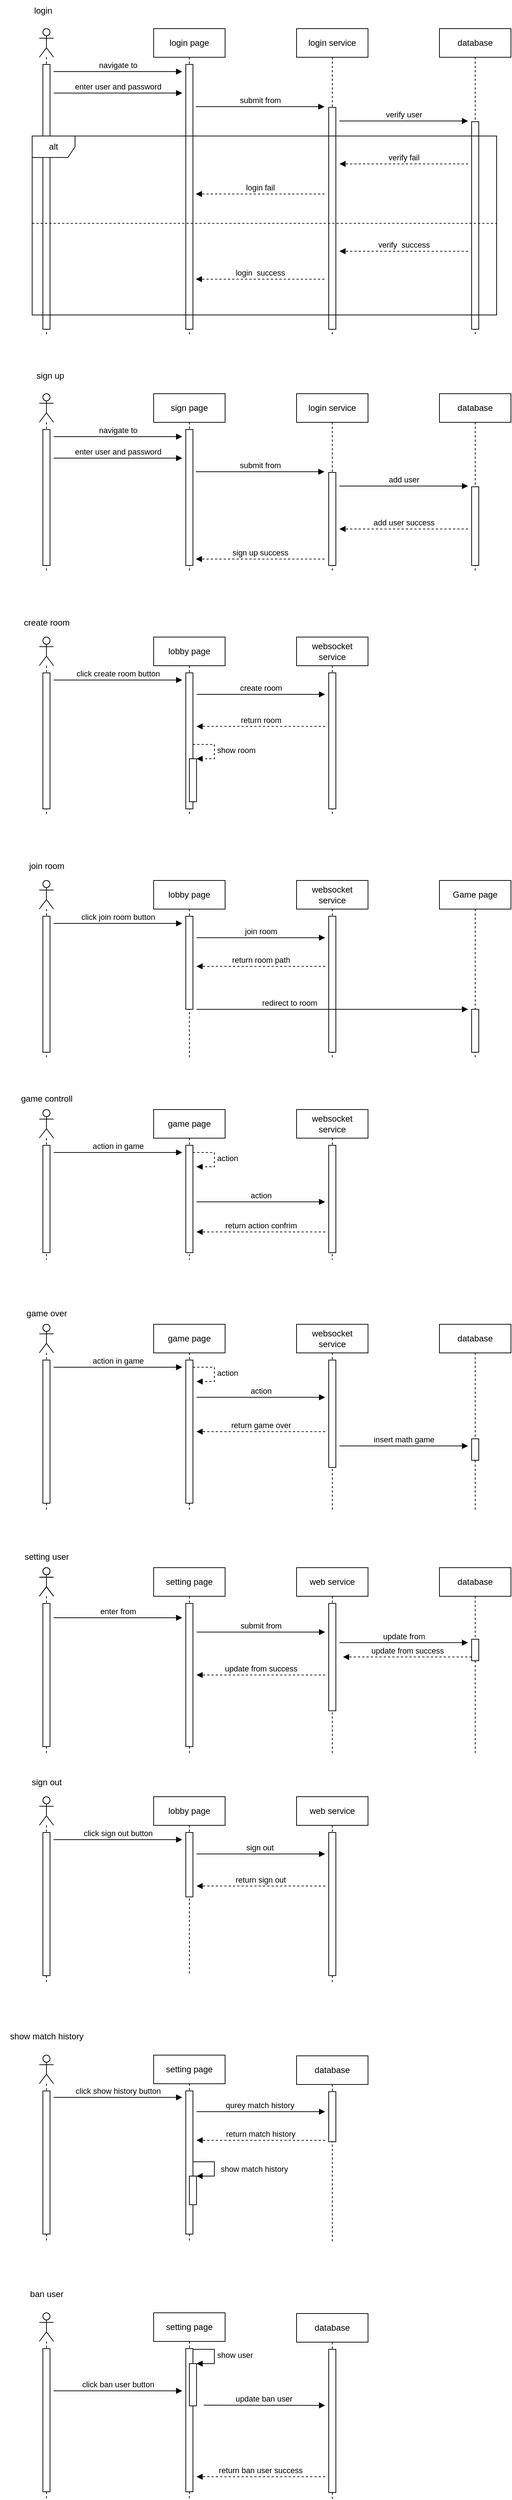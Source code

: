 <mxfile version="20.8.16" type="github">
  <diagram id="D7Ft3t2FLeEAVYgGRKPb" name="Page-1">
    <mxGraphModel dx="1434" dy="796" grid="1" gridSize="10" guides="1" tooltips="1" connect="1" arrows="1" fold="1" page="1" pageScale="1" pageWidth="850" pageHeight="1100" math="0" shadow="0">
      <root>
        <mxCell id="0" />
        <mxCell id="1" parent="0" />
        <mxCell id="2" value="" style="shape=umlLifeline;participant=umlActor;perimeter=lifelinePerimeter;whiteSpace=wrap;html=1;container=1;collapsible=0;recursiveResize=0;verticalAlign=top;spacingTop=36;outlineConnect=0;" parent="1" vertex="1">
          <mxGeometry x="110" y="90" width="20" height="430" as="geometry" />
        </mxCell>
        <mxCell id="7" value="" style="html=1;points=[];perimeter=orthogonalPerimeter;" parent="2" vertex="1">
          <mxGeometry x="5" y="50" width="10" height="370" as="geometry" />
        </mxCell>
        <mxCell id="3" value="login" style="text;html=1;align=center;verticalAlign=middle;resizable=0;points=[];autosize=1;strokeColor=none;fillColor=none;" parent="1" vertex="1">
          <mxGeometry x="90" y="50" width="50" height="30" as="geometry" />
        </mxCell>
        <mxCell id="4" value="login page" style="shape=umlLifeline;perimeter=lifelinePerimeter;whiteSpace=wrap;html=1;container=1;collapsible=0;recursiveResize=0;outlineConnect=0;" parent="1" vertex="1">
          <mxGeometry x="270" y="90" width="100" height="430" as="geometry" />
        </mxCell>
        <mxCell id="8" value="" style="html=1;points=[];perimeter=orthogonalPerimeter;" parent="4" vertex="1">
          <mxGeometry x="45" y="50" width="10" height="370" as="geometry" />
        </mxCell>
        <mxCell id="5" value="login service" style="shape=umlLifeline;perimeter=lifelinePerimeter;whiteSpace=wrap;html=1;container=1;collapsible=0;recursiveResize=0;outlineConnect=0;" parent="1" vertex="1">
          <mxGeometry x="470" y="90" width="100" height="430" as="geometry" />
        </mxCell>
        <mxCell id="13" value="" style="html=1;points=[];perimeter=orthogonalPerimeter;" parent="5" vertex="1">
          <mxGeometry x="45" y="110" width="10" height="310" as="geometry" />
        </mxCell>
        <mxCell id="6" value="database" style="shape=umlLifeline;perimeter=lifelinePerimeter;whiteSpace=wrap;html=1;container=1;collapsible=0;recursiveResize=0;outlineConnect=0;" parent="1" vertex="1">
          <mxGeometry x="670" y="90" width="100" height="430" as="geometry" />
        </mxCell>
        <mxCell id="15" value="" style="html=1;points=[];perimeter=orthogonalPerimeter;" parent="6" vertex="1">
          <mxGeometry x="45" y="130" width="10" height="290" as="geometry" />
        </mxCell>
        <mxCell id="10" value="navigate to" style="html=1;verticalAlign=bottom;endArrow=block;" parent="1" edge="1">
          <mxGeometry width="80" relative="1" as="geometry">
            <mxPoint x="130" y="150" as="sourcePoint" />
            <mxPoint x="310" y="150" as="targetPoint" />
          </mxGeometry>
        </mxCell>
        <mxCell id="11" value="enter user and password" style="html=1;verticalAlign=bottom;endArrow=block;" parent="1" edge="1">
          <mxGeometry width="80" relative="1" as="geometry">
            <mxPoint x="130" y="180" as="sourcePoint" />
            <mxPoint x="310" y="180" as="targetPoint" />
          </mxGeometry>
        </mxCell>
        <mxCell id="12" value="submit from" style="html=1;verticalAlign=bottom;endArrow=block;" parent="1" edge="1">
          <mxGeometry width="80" relative="1" as="geometry">
            <mxPoint x="329" y="199" as="sourcePoint" />
            <mxPoint x="509" y="199" as="targetPoint" />
          </mxGeometry>
        </mxCell>
        <mxCell id="14" value="verify user" style="html=1;verticalAlign=bottom;endArrow=block;" parent="1" edge="1">
          <mxGeometry width="80" relative="1" as="geometry">
            <mxPoint x="530" y="219" as="sourcePoint" />
            <mxPoint x="710" y="219" as="targetPoint" />
          </mxGeometry>
        </mxCell>
        <mxCell id="16" value="verify fail" style="html=1;verticalAlign=bottom;endArrow=block;dashed=1;" parent="1" edge="1">
          <mxGeometry width="80" relative="1" as="geometry">
            <mxPoint x="710" y="279" as="sourcePoint" />
            <mxPoint x="530" y="279" as="targetPoint" />
            <mxPoint as="offset" />
          </mxGeometry>
        </mxCell>
        <mxCell id="17" value="verify&amp;nbsp; success" style="html=1;verticalAlign=bottom;endArrow=block;dashed=1;" parent="1" edge="1">
          <mxGeometry width="80" relative="1" as="geometry">
            <mxPoint x="710" y="401" as="sourcePoint" />
            <mxPoint x="530" y="401" as="targetPoint" />
            <mxPoint as="offset" />
          </mxGeometry>
        </mxCell>
        <mxCell id="18" value="login fail" style="html=1;verticalAlign=bottom;endArrow=block;dashed=1;" parent="1" edge="1">
          <mxGeometry width="80" relative="1" as="geometry">
            <mxPoint x="509" y="321" as="sourcePoint" />
            <mxPoint x="329" y="321" as="targetPoint" />
            <mxPoint as="offset" />
          </mxGeometry>
        </mxCell>
        <mxCell id="19" value="login&amp;nbsp; success" style="html=1;verticalAlign=bottom;endArrow=block;dashed=1;" parent="1" edge="1">
          <mxGeometry width="80" relative="1" as="geometry">
            <mxPoint x="509" y="440" as="sourcePoint" />
            <mxPoint x="329" y="440" as="targetPoint" />
            <mxPoint as="offset" />
          </mxGeometry>
        </mxCell>
        <mxCell id="20" value="alt" style="shape=umlFrame;whiteSpace=wrap;html=1;" parent="1" vertex="1">
          <mxGeometry x="100" y="240" width="650" height="250" as="geometry" />
        </mxCell>
        <mxCell id="21" value="" style="line;strokeWidth=1;fillColor=none;align=left;verticalAlign=middle;spacingTop=-1;spacingLeft=3;spacingRight=3;rotatable=0;labelPosition=right;points=[];portConstraint=eastwest;strokeColor=inherit;dashed=1;" parent="1" vertex="1">
          <mxGeometry x="100" y="358" width="650" height="8" as="geometry" />
        </mxCell>
        <mxCell id="22" value="" style="shape=umlLifeline;participant=umlActor;perimeter=lifelinePerimeter;whiteSpace=wrap;html=1;container=1;collapsible=0;recursiveResize=0;verticalAlign=top;spacingTop=36;outlineConnect=0;" parent="1" vertex="1">
          <mxGeometry x="110" y="600" width="20" height="250" as="geometry" />
        </mxCell>
        <mxCell id="23" value="" style="html=1;points=[];perimeter=orthogonalPerimeter;" parent="22" vertex="1">
          <mxGeometry x="5" y="50" width="10" height="190" as="geometry" />
        </mxCell>
        <mxCell id="24" value="sign up" style="text;html=1;align=center;verticalAlign=middle;resizable=0;points=[];autosize=1;strokeColor=none;fillColor=none;" parent="1" vertex="1">
          <mxGeometry x="95" y="560" width="60" height="30" as="geometry" />
        </mxCell>
        <mxCell id="25" value="sign page" style="shape=umlLifeline;perimeter=lifelinePerimeter;whiteSpace=wrap;html=1;container=1;collapsible=0;recursiveResize=0;outlineConnect=0;" parent="1" vertex="1">
          <mxGeometry x="270" y="600" width="100" height="250" as="geometry" />
        </mxCell>
        <mxCell id="26" value="" style="html=1;points=[];perimeter=orthogonalPerimeter;" parent="25" vertex="1">
          <mxGeometry x="45" y="50" width="10" height="190" as="geometry" />
        </mxCell>
        <mxCell id="27" value="login service" style="shape=umlLifeline;perimeter=lifelinePerimeter;whiteSpace=wrap;html=1;container=1;collapsible=0;recursiveResize=0;outlineConnect=0;" parent="1" vertex="1">
          <mxGeometry x="470" y="600" width="100" height="250" as="geometry" />
        </mxCell>
        <mxCell id="28" value="" style="html=1;points=[];perimeter=orthogonalPerimeter;" parent="27" vertex="1">
          <mxGeometry x="45" y="110" width="10" height="130" as="geometry" />
        </mxCell>
        <mxCell id="29" value="database" style="shape=umlLifeline;perimeter=lifelinePerimeter;whiteSpace=wrap;html=1;container=1;collapsible=0;recursiveResize=0;outlineConnect=0;" parent="1" vertex="1">
          <mxGeometry x="670" y="600" width="100" height="250" as="geometry" />
        </mxCell>
        <mxCell id="30" value="" style="html=1;points=[];perimeter=orthogonalPerimeter;" parent="29" vertex="1">
          <mxGeometry x="45" y="130" width="10" height="110" as="geometry" />
        </mxCell>
        <mxCell id="31" value="navigate to" style="html=1;verticalAlign=bottom;endArrow=block;" parent="1" edge="1">
          <mxGeometry width="80" relative="1" as="geometry">
            <mxPoint x="130" y="660" as="sourcePoint" />
            <mxPoint x="310" y="660" as="targetPoint" />
          </mxGeometry>
        </mxCell>
        <mxCell id="32" value="enter user and password" style="html=1;verticalAlign=bottom;endArrow=block;" parent="1" edge="1">
          <mxGeometry width="80" relative="1" as="geometry">
            <mxPoint x="130" y="690" as="sourcePoint" />
            <mxPoint x="310" y="690" as="targetPoint" />
          </mxGeometry>
        </mxCell>
        <mxCell id="33" value="submit from" style="html=1;verticalAlign=bottom;endArrow=block;" parent="1" edge="1">
          <mxGeometry width="80" relative="1" as="geometry">
            <mxPoint x="329" y="709" as="sourcePoint" />
            <mxPoint x="509" y="709" as="targetPoint" />
          </mxGeometry>
        </mxCell>
        <mxCell id="34" value="add user" style="html=1;verticalAlign=bottom;endArrow=block;" parent="1" edge="1">
          <mxGeometry width="80" relative="1" as="geometry">
            <mxPoint x="530" y="729" as="sourcePoint" />
            <mxPoint x="710" y="729" as="targetPoint" />
          </mxGeometry>
        </mxCell>
        <mxCell id="35" value="add user success" style="html=1;verticalAlign=bottom;endArrow=block;dashed=1;" parent="1" edge="1">
          <mxGeometry width="80" relative="1" as="geometry">
            <mxPoint x="710" y="789" as="sourcePoint" />
            <mxPoint x="530" y="789" as="targetPoint" />
            <mxPoint as="offset" />
          </mxGeometry>
        </mxCell>
        <mxCell id="37" value="sign up success" style="html=1;verticalAlign=bottom;endArrow=block;dashed=1;" parent="1" edge="1">
          <mxGeometry width="80" relative="1" as="geometry">
            <mxPoint x="509" y="831" as="sourcePoint" />
            <mxPoint x="329" y="831" as="targetPoint" />
            <mxPoint as="offset" />
          </mxGeometry>
        </mxCell>
        <mxCell id="41" value="" style="shape=umlLifeline;participant=umlActor;perimeter=lifelinePerimeter;whiteSpace=wrap;html=1;container=1;collapsible=0;recursiveResize=0;verticalAlign=top;spacingTop=36;outlineConnect=0;" parent="1" vertex="1">
          <mxGeometry x="110" y="940" width="20" height="250" as="geometry" />
        </mxCell>
        <mxCell id="42" value="" style="html=1;points=[];perimeter=orthogonalPerimeter;" parent="41" vertex="1">
          <mxGeometry x="5" y="50" width="10" height="190" as="geometry" />
        </mxCell>
        <mxCell id="43" value="lobby page" style="shape=umlLifeline;perimeter=lifelinePerimeter;whiteSpace=wrap;html=1;container=1;collapsible=0;recursiveResize=0;outlineConnect=0;" parent="1" vertex="1">
          <mxGeometry x="270" y="940" width="100" height="250" as="geometry" />
        </mxCell>
        <mxCell id="44" value="" style="html=1;points=[];perimeter=orthogonalPerimeter;" parent="43" vertex="1">
          <mxGeometry x="45" y="50" width="10" height="190" as="geometry" />
        </mxCell>
        <mxCell id="53" value="" style="html=1;points=[];perimeter=orthogonalPerimeter;" parent="43" vertex="1">
          <mxGeometry x="50" y="170" width="10" height="60" as="geometry" />
        </mxCell>
        <mxCell id="54" value="show room" style="edgeStyle=orthogonalEdgeStyle;html=1;align=left;spacingLeft=2;endArrow=block;rounded=0;entryX=1;entryY=0;dashed=1;" parent="43" target="53" edge="1">
          <mxGeometry relative="1" as="geometry">
            <mxPoint x="55" y="150" as="sourcePoint" />
            <Array as="points">
              <mxPoint x="85" y="150" />
            </Array>
          </mxGeometry>
        </mxCell>
        <mxCell id="45" value="websocket service" style="shape=umlLifeline;perimeter=lifelinePerimeter;whiteSpace=wrap;html=1;container=1;collapsible=0;recursiveResize=0;outlineConnect=0;" parent="1" vertex="1">
          <mxGeometry x="470" y="940" width="100" height="250" as="geometry" />
        </mxCell>
        <mxCell id="46" value="" style="html=1;points=[];perimeter=orthogonalPerimeter;" parent="45" vertex="1">
          <mxGeometry x="45" y="50" width="10" height="190" as="geometry" />
        </mxCell>
        <mxCell id="49" value="create room" style="text;html=1;align=center;verticalAlign=middle;resizable=0;points=[];autosize=1;strokeColor=none;fillColor=none;" parent="1" vertex="1">
          <mxGeometry x="75" y="905" width="90" height="30" as="geometry" />
        </mxCell>
        <mxCell id="50" value="click create room button" style="html=1;verticalAlign=bottom;endArrow=block;" parent="1" edge="1">
          <mxGeometry width="80" relative="1" as="geometry">
            <mxPoint x="130" y="1000" as="sourcePoint" />
            <mxPoint x="310.0" y="1000" as="targetPoint" />
          </mxGeometry>
        </mxCell>
        <mxCell id="51" value="create room" style="html=1;verticalAlign=bottom;endArrow=block;" parent="1" edge="1">
          <mxGeometry width="80" relative="1" as="geometry">
            <mxPoint x="330" y="1020" as="sourcePoint" />
            <mxPoint x="510.0" y="1020" as="targetPoint" />
          </mxGeometry>
        </mxCell>
        <mxCell id="52" value="return room" style="html=1;verticalAlign=bottom;endArrow=block;dashed=1;" parent="1" edge="1">
          <mxGeometry width="80" relative="1" as="geometry">
            <mxPoint x="510.0" y="1064.8" as="sourcePoint" />
            <mxPoint x="330" y="1064.8" as="targetPoint" />
          </mxGeometry>
        </mxCell>
        <mxCell id="55" value="" style="shape=umlLifeline;participant=umlActor;perimeter=lifelinePerimeter;whiteSpace=wrap;html=1;container=1;collapsible=0;recursiveResize=0;verticalAlign=top;spacingTop=36;outlineConnect=0;" parent="1" vertex="1">
          <mxGeometry x="110" y="1280" width="20" height="250" as="geometry" />
        </mxCell>
        <mxCell id="56" value="" style="html=1;points=[];perimeter=orthogonalPerimeter;" parent="55" vertex="1">
          <mxGeometry x="5" y="50" width="10" height="190" as="geometry" />
        </mxCell>
        <mxCell id="57" value="join room" style="text;html=1;align=center;verticalAlign=middle;resizable=0;points=[];autosize=1;strokeColor=none;fillColor=none;" parent="1" vertex="1">
          <mxGeometry x="85" y="1245" width="70" height="30" as="geometry" />
        </mxCell>
        <mxCell id="58" value="lobby page" style="shape=umlLifeline;perimeter=lifelinePerimeter;whiteSpace=wrap;html=1;container=1;collapsible=0;recursiveResize=0;outlineConnect=0;" parent="1" vertex="1">
          <mxGeometry x="270" y="1280" width="100" height="250" as="geometry" />
        </mxCell>
        <mxCell id="59" value="" style="html=1;points=[];perimeter=orthogonalPerimeter;" parent="58" vertex="1">
          <mxGeometry x="45" y="50" width="10" height="130" as="geometry" />
        </mxCell>
        <mxCell id="62" value="click join room button" style="html=1;verticalAlign=bottom;endArrow=block;" parent="1" edge="1">
          <mxGeometry width="80" relative="1" as="geometry">
            <mxPoint x="130" y="1340" as="sourcePoint" />
            <mxPoint x="310.0" y="1340" as="targetPoint" />
          </mxGeometry>
        </mxCell>
        <mxCell id="63" value="websocket service" style="shape=umlLifeline;perimeter=lifelinePerimeter;whiteSpace=wrap;html=1;container=1;collapsible=0;recursiveResize=0;outlineConnect=0;" parent="1" vertex="1">
          <mxGeometry x="470" y="1280" width="100" height="250" as="geometry" />
        </mxCell>
        <mxCell id="64" value="" style="html=1;points=[];perimeter=orthogonalPerimeter;" parent="63" vertex="1">
          <mxGeometry x="45" y="50" width="10" height="190" as="geometry" />
        </mxCell>
        <mxCell id="65" value="join room" style="html=1;verticalAlign=bottom;endArrow=block;" parent="1" edge="1">
          <mxGeometry width="80" relative="1" as="geometry">
            <mxPoint x="330" y="1360" as="sourcePoint" />
            <mxPoint x="510" y="1360" as="targetPoint" />
          </mxGeometry>
        </mxCell>
        <mxCell id="68" value="Game page" style="shape=umlLifeline;perimeter=lifelinePerimeter;whiteSpace=wrap;html=1;container=1;collapsible=0;recursiveResize=0;outlineConnect=0;" parent="1" vertex="1">
          <mxGeometry x="670" y="1280" width="100" height="250" as="geometry" />
        </mxCell>
        <mxCell id="69" value="" style="html=1;points=[];perimeter=orthogonalPerimeter;" parent="68" vertex="1">
          <mxGeometry x="45" y="180" width="10" height="60" as="geometry" />
        </mxCell>
        <mxCell id="70" value="return room path" style="html=1;verticalAlign=bottom;endArrow=block;dashed=1;" parent="1" edge="1">
          <mxGeometry width="80" relative="1" as="geometry">
            <mxPoint x="510" y="1400" as="sourcePoint" />
            <mxPoint x="330" y="1400" as="targetPoint" />
          </mxGeometry>
        </mxCell>
        <mxCell id="71" value="redirect to room" style="html=1;verticalAlign=bottom;endArrow=block;" parent="1" edge="1">
          <mxGeometry x="-0.316" width="80" relative="1" as="geometry">
            <mxPoint x="330" y="1460" as="sourcePoint" />
            <mxPoint x="710" y="1460" as="targetPoint" />
            <mxPoint as="offset" />
          </mxGeometry>
        </mxCell>
        <mxCell id="75" value="" style="shape=umlLifeline;participant=umlActor;perimeter=lifelinePerimeter;whiteSpace=wrap;html=1;container=1;collapsible=0;recursiveResize=0;verticalAlign=top;spacingTop=36;outlineConnect=0;" parent="1" vertex="1">
          <mxGeometry x="110" y="1600" width="20" height="210" as="geometry" />
        </mxCell>
        <mxCell id="76" value="" style="html=1;points=[];perimeter=orthogonalPerimeter;" parent="75" vertex="1">
          <mxGeometry x="5" y="50" width="10" height="150" as="geometry" />
        </mxCell>
        <mxCell id="77" value="game controll" style="text;html=1;align=center;verticalAlign=middle;resizable=0;points=[];autosize=1;strokeColor=none;fillColor=none;" parent="1" vertex="1">
          <mxGeometry x="70" y="1570" width="100" height="30" as="geometry" />
        </mxCell>
        <mxCell id="78" value="game page" style="shape=umlLifeline;perimeter=lifelinePerimeter;whiteSpace=wrap;html=1;container=1;collapsible=0;recursiveResize=0;outlineConnect=0;" parent="1" vertex="1">
          <mxGeometry x="270" y="1600" width="100" height="210" as="geometry" />
        </mxCell>
        <mxCell id="79" value="" style="html=1;points=[];perimeter=orthogonalPerimeter;" parent="78" vertex="1">
          <mxGeometry x="45" y="50" width="10" height="150" as="geometry" />
        </mxCell>
        <mxCell id="87" value="action" style="edgeStyle=orthogonalEdgeStyle;html=1;align=left;spacingLeft=2;endArrow=block;rounded=0;entryX=1;entryY=0;dashed=1;" parent="78" edge="1">
          <mxGeometry relative="1" as="geometry">
            <mxPoint x="55" y="60" as="sourcePoint" />
            <Array as="points">
              <mxPoint x="85" y="60" />
            </Array>
            <mxPoint x="60" y="80" as="targetPoint" />
          </mxGeometry>
        </mxCell>
        <mxCell id="80" value="websocket service" style="shape=umlLifeline;perimeter=lifelinePerimeter;whiteSpace=wrap;html=1;container=1;collapsible=0;recursiveResize=0;outlineConnect=0;" parent="1" vertex="1">
          <mxGeometry x="470" y="1600" width="100" height="210" as="geometry" />
        </mxCell>
        <mxCell id="81" value="" style="html=1;points=[];perimeter=orthogonalPerimeter;" parent="80" vertex="1">
          <mxGeometry x="45" y="50" width="10" height="150" as="geometry" />
        </mxCell>
        <mxCell id="82" value="action in game" style="html=1;verticalAlign=bottom;endArrow=block;" parent="1" edge="1">
          <mxGeometry width="80" relative="1" as="geometry">
            <mxPoint x="130" y="1660" as="sourcePoint" />
            <mxPoint x="310.0" y="1660" as="targetPoint" />
          </mxGeometry>
        </mxCell>
        <mxCell id="83" value="action" style="html=1;verticalAlign=bottom;endArrow=block;" parent="1" edge="1">
          <mxGeometry width="80" relative="1" as="geometry">
            <mxPoint x="330" y="1729" as="sourcePoint" />
            <mxPoint x="510.0" y="1729" as="targetPoint" />
          </mxGeometry>
        </mxCell>
        <mxCell id="88" value="return action confrim" style="html=1;verticalAlign=bottom;endArrow=block;dashed=1;" parent="1" edge="1">
          <mxGeometry width="80" relative="1" as="geometry">
            <mxPoint x="510.0" y="1771" as="sourcePoint" />
            <mxPoint x="330" y="1771" as="targetPoint" />
          </mxGeometry>
        </mxCell>
        <mxCell id="95" value="" style="shape=umlLifeline;participant=umlActor;perimeter=lifelinePerimeter;whiteSpace=wrap;html=1;container=1;collapsible=0;recursiveResize=0;verticalAlign=top;spacingTop=36;outlineConnect=0;" parent="1" vertex="1">
          <mxGeometry x="110" y="1900" width="20" height="260" as="geometry" />
        </mxCell>
        <mxCell id="96" value="" style="html=1;points=[];perimeter=orthogonalPerimeter;" parent="95" vertex="1">
          <mxGeometry x="5" y="50" width="10" height="200" as="geometry" />
        </mxCell>
        <mxCell id="97" value="game over" style="text;html=1;align=center;verticalAlign=middle;resizable=0;points=[];autosize=1;strokeColor=none;fillColor=none;" parent="1" vertex="1">
          <mxGeometry x="80" y="1870" width="80" height="30" as="geometry" />
        </mxCell>
        <mxCell id="98" value="game page" style="shape=umlLifeline;perimeter=lifelinePerimeter;whiteSpace=wrap;html=1;container=1;collapsible=0;recursiveResize=0;outlineConnect=0;" parent="1" vertex="1">
          <mxGeometry x="270" y="1900" width="100" height="260" as="geometry" />
        </mxCell>
        <mxCell id="99" value="" style="html=1;points=[];perimeter=orthogonalPerimeter;" parent="98" vertex="1">
          <mxGeometry x="45" y="50" width="10" height="200" as="geometry" />
        </mxCell>
        <mxCell id="100" value="action" style="edgeStyle=orthogonalEdgeStyle;html=1;align=left;spacingLeft=2;endArrow=block;rounded=0;entryX=1;entryY=0;dashed=1;" parent="98" edge="1">
          <mxGeometry relative="1" as="geometry">
            <mxPoint x="55" y="60" as="sourcePoint" />
            <Array as="points">
              <mxPoint x="85" y="60" />
            </Array>
            <mxPoint x="60" y="80" as="targetPoint" />
          </mxGeometry>
        </mxCell>
        <mxCell id="101" value="websocket service" style="shape=umlLifeline;perimeter=lifelinePerimeter;whiteSpace=wrap;html=1;container=1;collapsible=0;recursiveResize=0;outlineConnect=0;" parent="1" vertex="1">
          <mxGeometry x="470" y="1900" width="100" height="260" as="geometry" />
        </mxCell>
        <mxCell id="102" value="" style="html=1;points=[];perimeter=orthogonalPerimeter;" parent="101" vertex="1">
          <mxGeometry x="45" y="50" width="10" height="150" as="geometry" />
        </mxCell>
        <mxCell id="103" value="action in game" style="html=1;verticalAlign=bottom;endArrow=block;" parent="1" edge="1">
          <mxGeometry width="80" relative="1" as="geometry">
            <mxPoint x="130" y="1960" as="sourcePoint" />
            <mxPoint x="310.0" y="1960" as="targetPoint" />
          </mxGeometry>
        </mxCell>
        <mxCell id="104" value="action" style="html=1;verticalAlign=bottom;endArrow=block;" parent="1" edge="1">
          <mxGeometry width="80" relative="1" as="geometry">
            <mxPoint x="330" y="2002" as="sourcePoint" />
            <mxPoint x="510.0" y="2002" as="targetPoint" />
          </mxGeometry>
        </mxCell>
        <mxCell id="105" value="return game over" style="html=1;verticalAlign=bottom;endArrow=block;dashed=1;" parent="1" edge="1">
          <mxGeometry width="80" relative="1" as="geometry">
            <mxPoint x="510.0" y="2050" as="sourcePoint" />
            <mxPoint x="330" y="2050" as="targetPoint" />
            <mxPoint as="offset" />
          </mxGeometry>
        </mxCell>
        <mxCell id="106" value="database" style="shape=umlLifeline;perimeter=lifelinePerimeter;whiteSpace=wrap;html=1;container=1;collapsible=0;recursiveResize=0;outlineConnect=0;" parent="1" vertex="1">
          <mxGeometry x="670" y="1900" width="100" height="260" as="geometry" />
        </mxCell>
        <mxCell id="107" value="" style="html=1;points=[];perimeter=orthogonalPerimeter;" parent="106" vertex="1">
          <mxGeometry x="45" y="160" width="10" height="30" as="geometry" />
        </mxCell>
        <mxCell id="114" value="insert math game" style="html=1;verticalAlign=bottom;endArrow=block;" parent="1" edge="1">
          <mxGeometry width="80" relative="1" as="geometry">
            <mxPoint x="530" y="2070" as="sourcePoint" />
            <mxPoint x="710.0" y="2070" as="targetPoint" />
          </mxGeometry>
        </mxCell>
        <mxCell id="121" value="" style="shape=umlLifeline;participant=umlActor;perimeter=lifelinePerimeter;whiteSpace=wrap;html=1;container=1;collapsible=0;recursiveResize=0;verticalAlign=top;spacingTop=36;outlineConnect=0;" parent="1" vertex="1">
          <mxGeometry x="110" y="2240" width="20" height="210" as="geometry" />
        </mxCell>
        <mxCell id="122" value="" style="html=1;points=[];perimeter=orthogonalPerimeter;" parent="121" vertex="1">
          <mxGeometry x="5" y="50" width="10" height="150" as="geometry" />
        </mxCell>
        <mxCell id="123" value="setting user" style="text;html=1;align=center;verticalAlign=middle;resizable=0;points=[];autosize=1;strokeColor=none;fillColor=none;" parent="1" vertex="1">
          <mxGeometry x="75" y="2210" width="90" height="30" as="geometry" />
        </mxCell>
        <mxCell id="124" value="" style="shape=umlLifeline;participant=umlActor;perimeter=lifelinePerimeter;whiteSpace=wrap;html=1;container=1;collapsible=0;recursiveResize=0;verticalAlign=top;spacingTop=36;outlineConnect=0;" parent="1" vertex="1">
          <mxGeometry x="110" y="2240" width="20" height="260" as="geometry" />
        </mxCell>
        <mxCell id="125" value="" style="html=1;points=[];perimeter=orthogonalPerimeter;" parent="124" vertex="1">
          <mxGeometry x="5" y="50" width="10" height="200" as="geometry" />
        </mxCell>
        <mxCell id="126" value="setting page" style="shape=umlLifeline;perimeter=lifelinePerimeter;whiteSpace=wrap;html=1;container=1;collapsible=0;recursiveResize=0;outlineConnect=0;" parent="1" vertex="1">
          <mxGeometry x="270" y="2240" width="100" height="260" as="geometry" />
        </mxCell>
        <mxCell id="127" value="" style="html=1;points=[];perimeter=orthogonalPerimeter;" parent="126" vertex="1">
          <mxGeometry x="45" y="50" width="10" height="200" as="geometry" />
        </mxCell>
        <mxCell id="128" value="enter from" style="html=1;verticalAlign=bottom;endArrow=block;" parent="1" edge="1">
          <mxGeometry width="80" relative="1" as="geometry">
            <mxPoint x="130" y="2310" as="sourcePoint" />
            <mxPoint x="310.0" y="2310" as="targetPoint" />
          </mxGeometry>
        </mxCell>
        <mxCell id="129" value="database" style="shape=umlLifeline;perimeter=lifelinePerimeter;whiteSpace=wrap;html=1;container=1;collapsible=0;recursiveResize=0;outlineConnect=0;" parent="1" vertex="1">
          <mxGeometry x="670" y="2240" width="100" height="260" as="geometry" />
        </mxCell>
        <mxCell id="130" value="" style="html=1;points=[];perimeter=orthogonalPerimeter;" parent="129" vertex="1">
          <mxGeometry x="45" y="100" width="10" height="30" as="geometry" />
        </mxCell>
        <mxCell id="155" value="update from success" style="html=1;verticalAlign=bottom;endArrow=block;dashed=1;" parent="129" edge="1">
          <mxGeometry width="80" relative="1" as="geometry">
            <mxPoint x="45.0" y="124.8" as="sourcePoint" />
            <mxPoint x="-135" y="124.8" as="targetPoint" />
          </mxGeometry>
        </mxCell>
        <mxCell id="151" value="web service" style="shape=umlLifeline;perimeter=lifelinePerimeter;whiteSpace=wrap;html=1;container=1;collapsible=0;recursiveResize=0;outlineConnect=0;" parent="1" vertex="1">
          <mxGeometry x="470" y="2240" width="100" height="260" as="geometry" />
        </mxCell>
        <mxCell id="152" value="" style="html=1;points=[];perimeter=orthogonalPerimeter;" parent="151" vertex="1">
          <mxGeometry x="45" y="50" width="10" height="150" as="geometry" />
        </mxCell>
        <mxCell id="153" value="submit from" style="html=1;verticalAlign=bottom;endArrow=block;" parent="1" edge="1">
          <mxGeometry width="80" relative="1" as="geometry">
            <mxPoint x="330" y="2330" as="sourcePoint" />
            <mxPoint x="510.0" y="2330" as="targetPoint" />
          </mxGeometry>
        </mxCell>
        <mxCell id="154" value="update from" style="html=1;verticalAlign=bottom;endArrow=block;" parent="1" edge="1">
          <mxGeometry width="80" relative="1" as="geometry">
            <mxPoint x="530" y="2344.8" as="sourcePoint" />
            <mxPoint x="710.0" y="2344.8" as="targetPoint" />
          </mxGeometry>
        </mxCell>
        <mxCell id="156" value="update from success" style="html=1;verticalAlign=bottom;endArrow=block;dashed=1;strokeColor=default;" parent="1" edge="1">
          <mxGeometry width="80" relative="1" as="geometry">
            <mxPoint x="510.0" y="2390" as="sourcePoint" />
            <mxPoint x="330" y="2390" as="targetPoint" />
          </mxGeometry>
        </mxCell>
        <mxCell id="160" value="" style="shape=umlLifeline;participant=umlActor;perimeter=lifelinePerimeter;whiteSpace=wrap;html=1;container=1;collapsible=0;recursiveResize=0;verticalAlign=top;spacingTop=36;outlineConnect=0;" parent="1" vertex="1">
          <mxGeometry x="110" y="2560" width="20" height="260" as="geometry" />
        </mxCell>
        <mxCell id="161" value="" style="html=1;points=[];perimeter=orthogonalPerimeter;" parent="160" vertex="1">
          <mxGeometry x="5" y="50" width="10" height="200" as="geometry" />
        </mxCell>
        <mxCell id="162" value="sign out" style="text;html=1;align=center;verticalAlign=middle;resizable=0;points=[];autosize=1;strokeColor=none;fillColor=none;" parent="1" vertex="1">
          <mxGeometry x="85" y="2525" width="70" height="30" as="geometry" />
        </mxCell>
        <mxCell id="163" value="lobby page" style="shape=umlLifeline;perimeter=lifelinePerimeter;whiteSpace=wrap;html=1;container=1;collapsible=0;recursiveResize=0;outlineConnect=0;" parent="1" vertex="1">
          <mxGeometry x="270" y="2560" width="100" height="250" as="geometry" />
        </mxCell>
        <mxCell id="164" value="" style="html=1;points=[];perimeter=orthogonalPerimeter;" parent="163" vertex="1">
          <mxGeometry x="45" y="50" width="10" height="90" as="geometry" />
        </mxCell>
        <mxCell id="165" value="click sign out button" style="html=1;verticalAlign=bottom;endArrow=block;" parent="1" edge="1">
          <mxGeometry x="-0.004" width="80" relative="1" as="geometry">
            <mxPoint x="130" y="2620" as="sourcePoint" />
            <mxPoint x="310.0" y="2620" as="targetPoint" />
            <mxPoint as="offset" />
          </mxGeometry>
        </mxCell>
        <mxCell id="167" value="web service" style="shape=umlLifeline;perimeter=lifelinePerimeter;whiteSpace=wrap;html=1;container=1;collapsible=0;recursiveResize=0;outlineConnect=0;" parent="1" vertex="1">
          <mxGeometry x="470" y="2560" width="100" height="260" as="geometry" />
        </mxCell>
        <mxCell id="168" value="" style="html=1;points=[];perimeter=orthogonalPerimeter;" parent="167" vertex="1">
          <mxGeometry x="45" y="50" width="10" height="200" as="geometry" />
        </mxCell>
        <mxCell id="169" value="sign out&amp;nbsp;" style="html=1;verticalAlign=bottom;endArrow=block;" parent="167" edge="1">
          <mxGeometry x="-0.004" width="80" relative="1" as="geometry">
            <mxPoint x="-140" y="80" as="sourcePoint" />
            <mxPoint x="40.0" y="80" as="targetPoint" />
            <mxPoint as="offset" />
          </mxGeometry>
        </mxCell>
        <mxCell id="170" value="return sign out&amp;nbsp;" style="html=1;verticalAlign=bottom;endArrow=block;dashed=1;" parent="1" edge="1">
          <mxGeometry x="-0.004" width="80" relative="1" as="geometry">
            <mxPoint x="510.0" y="2684.76" as="sourcePoint" />
            <mxPoint x="330" y="2684.76" as="targetPoint" />
            <mxPoint as="offset" />
          </mxGeometry>
        </mxCell>
        <mxCell id="174" value="" style="shape=umlLifeline;participant=umlActor;perimeter=lifelinePerimeter;whiteSpace=wrap;html=1;container=1;collapsible=0;recursiveResize=0;verticalAlign=top;spacingTop=36;outlineConnect=0;" parent="1" vertex="1">
          <mxGeometry x="110" y="2921" width="20" height="260" as="geometry" />
        </mxCell>
        <mxCell id="175" value="" style="html=1;points=[];perimeter=orthogonalPerimeter;" parent="174" vertex="1">
          <mxGeometry x="5" y="50" width="10" height="200" as="geometry" />
        </mxCell>
        <mxCell id="176" value="show match history" style="text;html=1;align=center;verticalAlign=middle;resizable=0;points=[];autosize=1;strokeColor=none;fillColor=none;" parent="1" vertex="1">
          <mxGeometry x="55" y="2880" width="130" height="30" as="geometry" />
        </mxCell>
        <mxCell id="177" value="setting page" style="shape=umlLifeline;perimeter=lifelinePerimeter;whiteSpace=wrap;html=1;container=1;collapsible=0;recursiveResize=0;outlineConnect=0;" parent="1" vertex="1">
          <mxGeometry x="270" y="2921" width="100" height="259" as="geometry" />
        </mxCell>
        <mxCell id="178" value="" style="html=1;points=[];perimeter=orthogonalPerimeter;" parent="177" vertex="1">
          <mxGeometry x="45" y="50" width="10" height="200" as="geometry" />
        </mxCell>
        <mxCell id="184" value="" style="html=1;points=[];perimeter=orthogonalPerimeter;" parent="177" vertex="1">
          <mxGeometry x="50" y="169" width="10" height="40" as="geometry" />
        </mxCell>
        <mxCell id="185" value="show match history" style="edgeStyle=orthogonalEdgeStyle;html=1;align=left;spacingLeft=2;endArrow=block;rounded=0;entryX=1;entryY=0;" parent="177" target="184" edge="1">
          <mxGeometry x="0.067" y="5" relative="1" as="geometry">
            <mxPoint x="55" y="149" as="sourcePoint" />
            <Array as="points">
              <mxPoint x="85" y="149" />
            </Array>
            <mxPoint as="offset" />
          </mxGeometry>
        </mxCell>
        <mxCell id="179" value="click show history button" style="html=1;verticalAlign=bottom;endArrow=block;" parent="1" edge="1">
          <mxGeometry x="-0.004" width="80" relative="1" as="geometry">
            <mxPoint x="130" y="2980" as="sourcePoint" />
            <mxPoint x="310.0" y="2980" as="targetPoint" />
            <mxPoint as="offset" />
          </mxGeometry>
        </mxCell>
        <mxCell id="180" value="database" style="shape=umlLifeline;perimeter=lifelinePerimeter;whiteSpace=wrap;html=1;container=1;collapsible=0;recursiveResize=0;outlineConnect=0;" parent="1" vertex="1">
          <mxGeometry x="470" y="2922" width="100" height="259" as="geometry" />
        </mxCell>
        <mxCell id="181" value="" style="html=1;points=[];perimeter=orthogonalPerimeter;" parent="180" vertex="1">
          <mxGeometry x="45" y="50" width="10" height="70" as="geometry" />
        </mxCell>
        <mxCell id="182" value="qurey match history&amp;nbsp;" style="html=1;verticalAlign=bottom;endArrow=block;" parent="1" edge="1">
          <mxGeometry x="-0.004" width="80" relative="1" as="geometry">
            <mxPoint x="330" y="3000" as="sourcePoint" />
            <mxPoint x="510.0" y="3000" as="targetPoint" />
            <mxPoint as="offset" />
          </mxGeometry>
        </mxCell>
        <mxCell id="183" value="return match history&amp;nbsp;" style="html=1;verticalAlign=bottom;endArrow=block;dashed=1;" parent="1" edge="1">
          <mxGeometry x="-0.004" width="80" relative="1" as="geometry">
            <mxPoint x="510.0" y="3040.0" as="sourcePoint" />
            <mxPoint x="330" y="3040.0" as="targetPoint" />
            <mxPoint as="offset" />
          </mxGeometry>
        </mxCell>
        <mxCell id="186" value="" style="shape=umlLifeline;participant=umlActor;perimeter=lifelinePerimeter;whiteSpace=wrap;html=1;container=1;collapsible=0;recursiveResize=0;verticalAlign=top;spacingTop=36;outlineConnect=0;" parent="1" vertex="1">
          <mxGeometry x="110" y="3281" width="20" height="260" as="geometry" />
        </mxCell>
        <mxCell id="187" value="" style="html=1;points=[];perimeter=orthogonalPerimeter;" parent="186" vertex="1">
          <mxGeometry x="5" y="50" width="10" height="200" as="geometry" />
        </mxCell>
        <mxCell id="188" value="ban user" style="text;html=1;align=center;verticalAlign=middle;resizable=0;points=[];autosize=1;strokeColor=none;fillColor=none;" parent="1" vertex="1">
          <mxGeometry x="85" y="3240" width="70" height="30" as="geometry" />
        </mxCell>
        <mxCell id="189" value="setting page" style="shape=umlLifeline;perimeter=lifelinePerimeter;whiteSpace=wrap;html=1;container=1;collapsible=0;recursiveResize=0;outlineConnect=0;" parent="1" vertex="1">
          <mxGeometry x="270" y="3281" width="100" height="259" as="geometry" />
        </mxCell>
        <mxCell id="190" value="" style="html=1;points=[];perimeter=orthogonalPerimeter;" parent="189" vertex="1">
          <mxGeometry x="45" y="50" width="10" height="200" as="geometry" />
        </mxCell>
        <mxCell id="198" value="" style="html=1;points=[];perimeter=orthogonalPerimeter;" parent="189" vertex="1">
          <mxGeometry x="50" y="71" width="10" height="59" as="geometry" />
        </mxCell>
        <mxCell id="199" value="show user" style="edgeStyle=orthogonalEdgeStyle;html=1;align=left;spacingLeft=2;endArrow=block;rounded=0;entryX=1;entryY=0;" parent="189" target="198" edge="1">
          <mxGeometry relative="1" as="geometry">
            <mxPoint x="55" y="51" as="sourcePoint" />
            <Array as="points">
              <mxPoint x="85" y="51" />
            </Array>
          </mxGeometry>
        </mxCell>
        <mxCell id="193" value="click ban user button" style="html=1;verticalAlign=bottom;endArrow=block;" parent="1" edge="1">
          <mxGeometry x="-0.004" width="80" relative="1" as="geometry">
            <mxPoint x="130" y="3390" as="sourcePoint" />
            <mxPoint x="310.0" y="3390" as="targetPoint" />
            <mxPoint as="offset" />
          </mxGeometry>
        </mxCell>
        <mxCell id="194" value="database" style="shape=umlLifeline;perimeter=lifelinePerimeter;whiteSpace=wrap;html=1;container=1;collapsible=0;recursiveResize=0;outlineConnect=0;" parent="1" vertex="1">
          <mxGeometry x="470" y="3282" width="100" height="259" as="geometry" />
        </mxCell>
        <mxCell id="195" value="" style="html=1;points=[];perimeter=orthogonalPerimeter;" parent="194" vertex="1">
          <mxGeometry x="45" y="50" width="10" height="200" as="geometry" />
        </mxCell>
        <mxCell id="196" value="update ban user" style="html=1;verticalAlign=bottom;endArrow=block;" parent="1" edge="1">
          <mxGeometry x="-0.004" width="80" relative="1" as="geometry">
            <mxPoint x="340" y="3410" as="sourcePoint" />
            <mxPoint x="510.0" y="3410.33" as="targetPoint" />
            <mxPoint as="offset" />
          </mxGeometry>
        </mxCell>
        <mxCell id="197" value="return ban user success&amp;nbsp;" style="html=1;verticalAlign=bottom;endArrow=block;dashed=1;" parent="1" edge="1">
          <mxGeometry x="-0.004" width="80" relative="1" as="geometry">
            <mxPoint x="510.0" y="3510.0" as="sourcePoint" />
            <mxPoint x="330" y="3510.0" as="targetPoint" />
            <mxPoint as="offset" />
          </mxGeometry>
        </mxCell>
      </root>
    </mxGraphModel>
  </diagram>
</mxfile>
